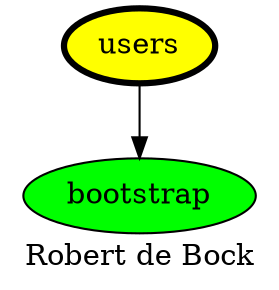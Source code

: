 digraph PhiloDilemma {
  label = "Robert de Bock" ;
  overlap=false
  {
    bootstrap [fillcolor=green style=filled]
    users [fillcolor=yellow style=filled penwidth=3]
  }
  users -> bootstrap
}

